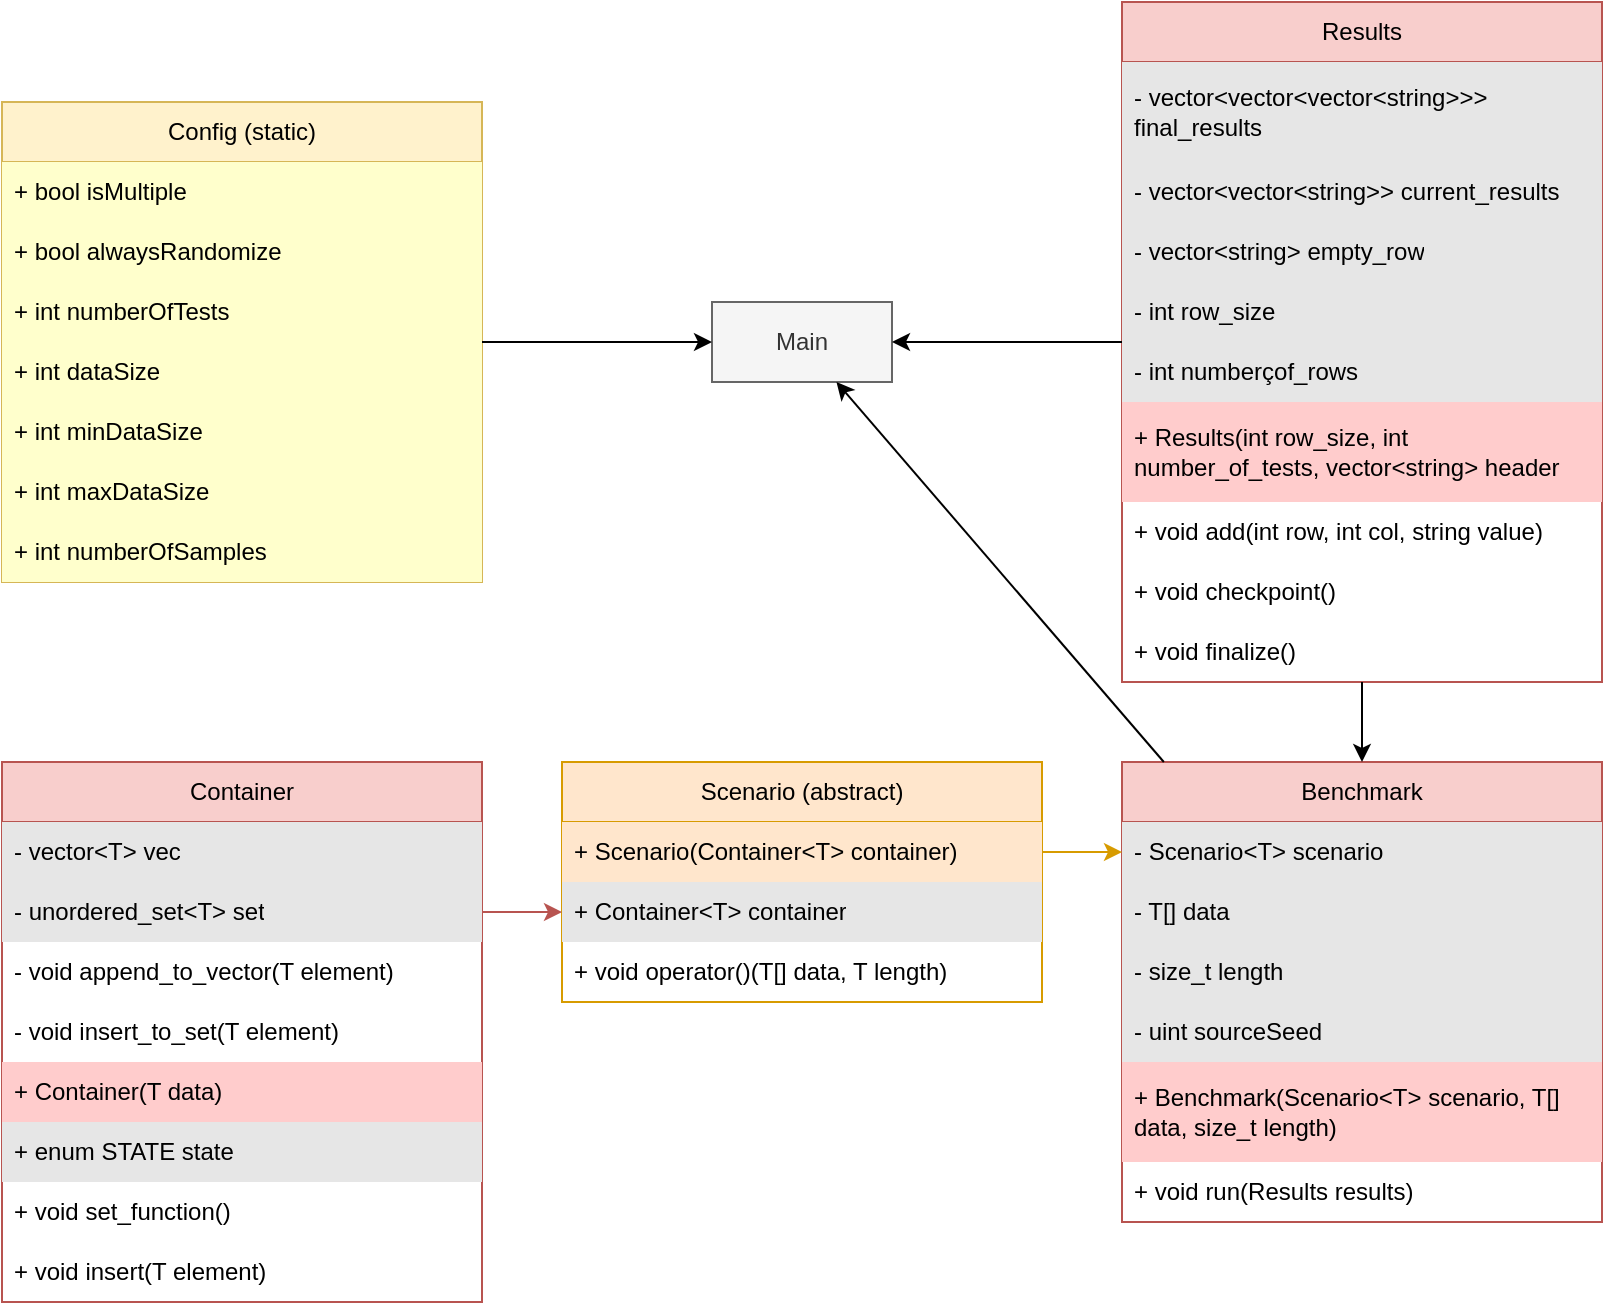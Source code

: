 <mxfile version="21.3.4" type="device">
  <diagram name="Page-1" id="IdcVTsIILCkr47Mp4EUd">
    <mxGraphModel dx="1434" dy="1933" grid="1" gridSize="10" guides="1" tooltips="1" connect="1" arrows="1" fold="1" page="1" pageScale="1" pageWidth="827" pageHeight="1169" math="0" shadow="0">
      <root>
        <mxCell id="0" />
        <mxCell id="1" parent="0" />
        <mxCell id="bR16bPpwIFDekeMBMZtS-1" value="Container" style="swimlane;fontStyle=0;childLayout=stackLayout;horizontal=1;startSize=30;horizontalStack=0;resizeParent=1;resizeParentMax=0;resizeLast=0;collapsible=1;marginBottom=0;whiteSpace=wrap;html=1;fillColor=#f8cecc;strokeColor=#b85450;" parent="1" vertex="1">
          <mxGeometry x="80" y="240" width="240" height="270" as="geometry" />
        </mxCell>
        <mxCell id="bR16bPpwIFDekeMBMZtS-2" value="- vector&amp;lt;T&amp;gt; vec" style="text;strokeColor=none;fillColor=#E6E6E6;align=left;verticalAlign=middle;spacingLeft=4;spacingRight=4;overflow=hidden;points=[[0,0.5],[1,0.5]];portConstraint=eastwest;rotatable=0;whiteSpace=wrap;html=1;" parent="bR16bPpwIFDekeMBMZtS-1" vertex="1">
          <mxGeometry y="30" width="240" height="30" as="geometry" />
        </mxCell>
        <mxCell id="bR16bPpwIFDekeMBMZtS-5" value="- unordered_set&amp;lt;T&amp;gt; set" style="text;strokeColor=none;fillColor=#E6E6E6;align=left;verticalAlign=middle;spacingLeft=4;spacingRight=4;overflow=hidden;points=[[0,0.5],[1,0.5]];portConstraint=eastwest;rotatable=0;whiteSpace=wrap;html=1;" parent="bR16bPpwIFDekeMBMZtS-1" vertex="1">
          <mxGeometry y="60" width="240" height="30" as="geometry" />
        </mxCell>
        <mxCell id="bR16bPpwIFDekeMBMZtS-6" value="- void append_to_vector(T element)" style="text;strokeColor=none;fillColor=none;align=left;verticalAlign=middle;spacingLeft=4;spacingRight=4;overflow=hidden;points=[[0,0.5],[1,0.5]];portConstraint=eastwest;rotatable=0;whiteSpace=wrap;html=1;" parent="bR16bPpwIFDekeMBMZtS-1" vertex="1">
          <mxGeometry y="90" width="240" height="30" as="geometry" />
        </mxCell>
        <mxCell id="bR16bPpwIFDekeMBMZtS-8" value="- void insert_to_set(T element)" style="text;strokeColor=none;fillColor=none;align=left;verticalAlign=middle;spacingLeft=4;spacingRight=4;overflow=hidden;points=[[0,0.5],[1,0.5]];portConstraint=eastwest;rotatable=0;whiteSpace=wrap;html=1;" parent="bR16bPpwIFDekeMBMZtS-1" vertex="1">
          <mxGeometry y="120" width="240" height="30" as="geometry" />
        </mxCell>
        <mxCell id="bR16bPpwIFDekeMBMZtS-11" value="+ Container(T data)" style="text;strokeColor=none;fillColor=#FFCCCC;align=left;verticalAlign=middle;spacingLeft=4;spacingRight=4;overflow=hidden;points=[[0,0.5],[1,0.5]];portConstraint=eastwest;rotatable=0;whiteSpace=wrap;html=1;" parent="bR16bPpwIFDekeMBMZtS-1" vertex="1">
          <mxGeometry y="150" width="240" height="30" as="geometry" />
        </mxCell>
        <mxCell id="bR16bPpwIFDekeMBMZtS-7" value="+ enum STATE state" style="text;strokeColor=none;fillColor=#E6E6E6;align=left;verticalAlign=middle;spacingLeft=4;spacingRight=4;overflow=hidden;points=[[0,0.5],[1,0.5]];portConstraint=eastwest;rotatable=0;whiteSpace=wrap;html=1;" parent="bR16bPpwIFDekeMBMZtS-1" vertex="1">
          <mxGeometry y="180" width="240" height="30" as="geometry" />
        </mxCell>
        <mxCell id="bR16bPpwIFDekeMBMZtS-9" value="+ void set_function()" style="text;strokeColor=none;fillColor=none;align=left;verticalAlign=middle;spacingLeft=4;spacingRight=4;overflow=hidden;points=[[0,0.5],[1,0.5]];portConstraint=eastwest;rotatable=0;whiteSpace=wrap;html=1;" parent="bR16bPpwIFDekeMBMZtS-1" vertex="1">
          <mxGeometry y="210" width="240" height="30" as="geometry" />
        </mxCell>
        <mxCell id="bR16bPpwIFDekeMBMZtS-10" value="+ void insert(T element)" style="text;strokeColor=none;fillColor=none;align=left;verticalAlign=middle;spacingLeft=4;spacingRight=4;overflow=hidden;points=[[0,0.5],[1,0.5]];portConstraint=eastwest;rotatable=0;whiteSpace=wrap;html=1;" parent="bR16bPpwIFDekeMBMZtS-1" vertex="1">
          <mxGeometry y="240" width="240" height="30" as="geometry" />
        </mxCell>
        <mxCell id="bR16bPpwIFDekeMBMZtS-12" value="Scenario (abstract)" style="swimlane;fontStyle=0;childLayout=stackLayout;horizontal=1;startSize=30;horizontalStack=0;resizeParent=1;resizeParentMax=0;resizeLast=0;collapsible=1;marginBottom=0;whiteSpace=wrap;html=1;fillColor=#ffe6cc;strokeColor=#d79b00;" parent="1" vertex="1">
          <mxGeometry x="360" y="240" width="240" height="120" as="geometry" />
        </mxCell>
        <mxCell id="bR16bPpwIFDekeMBMZtS-17" value="+ Scenario(Container&amp;lt;T&amp;gt; container)" style="text;strokeColor=none;fillColor=#FFE6CC;align=left;verticalAlign=middle;spacingLeft=4;spacingRight=4;overflow=hidden;points=[[0,0.5],[1,0.5]];portConstraint=eastwest;rotatable=0;whiteSpace=wrap;html=1;" parent="bR16bPpwIFDekeMBMZtS-12" vertex="1">
          <mxGeometry y="30" width="240" height="30" as="geometry" />
        </mxCell>
        <mxCell id="bR16bPpwIFDekeMBMZtS-18" value="+ Container&amp;lt;T&amp;gt; container" style="text;strokeColor=none;fillColor=#E6E6E6;align=left;verticalAlign=middle;spacingLeft=4;spacingRight=4;overflow=hidden;points=[[0,0.5],[1,0.5]];portConstraint=eastwest;rotatable=0;whiteSpace=wrap;html=1;" parent="bR16bPpwIFDekeMBMZtS-12" vertex="1">
          <mxGeometry y="60" width="240" height="30" as="geometry" />
        </mxCell>
        <mxCell id="bR16bPpwIFDekeMBMZtS-19" value="+ void operator()(T[] data, T length)" style="text;strokeColor=none;fillColor=none;align=left;verticalAlign=middle;spacingLeft=4;spacingRight=4;overflow=hidden;points=[[0,0.5],[1,0.5]];portConstraint=eastwest;rotatable=0;whiteSpace=wrap;html=1;" parent="bR16bPpwIFDekeMBMZtS-12" vertex="1">
          <mxGeometry y="90" width="240" height="30" as="geometry" />
        </mxCell>
        <mxCell id="bR16bPpwIFDekeMBMZtS-23" value="" style="endArrow=classic;html=1;rounded=0;entryX=0;entryY=0.5;entryDx=0;entryDy=0;exitX=1;exitY=0.5;exitDx=0;exitDy=0;fillColor=#f8cecc;strokeColor=#b85450;" parent="1" source="bR16bPpwIFDekeMBMZtS-5" target="bR16bPpwIFDekeMBMZtS-18" edge="1">
          <mxGeometry width="50" height="50" relative="1" as="geometry">
            <mxPoint x="260" y="380" as="sourcePoint" />
            <mxPoint x="310" y="330" as="targetPoint" />
          </mxGeometry>
        </mxCell>
        <mxCell id="bR16bPpwIFDekeMBMZtS-26" value="Benchmark" style="swimlane;fontStyle=0;childLayout=stackLayout;horizontal=1;startSize=30;horizontalStack=0;resizeParent=1;resizeParentMax=0;resizeLast=0;collapsible=1;marginBottom=0;whiteSpace=wrap;html=1;fillColor=#f8cecc;strokeColor=#b85450;" parent="1" vertex="1">
          <mxGeometry x="640" y="240" width="240" height="230" as="geometry" />
        </mxCell>
        <mxCell id="bR16bPpwIFDekeMBMZtS-27" value="- Scenario&amp;lt;T&amp;gt; scenario" style="text;strokeColor=none;fillColor=#E6E6E6;align=left;verticalAlign=middle;spacingLeft=4;spacingRight=4;overflow=hidden;points=[[0,0.5],[1,0.5]];portConstraint=eastwest;rotatable=0;whiteSpace=wrap;html=1;" parent="bR16bPpwIFDekeMBMZtS-26" vertex="1">
          <mxGeometry y="30" width="240" height="30" as="geometry" />
        </mxCell>
        <mxCell id="bR16bPpwIFDekeMBMZtS-28" value="- T[] data" style="text;strokeColor=none;fillColor=#E6E6E6;align=left;verticalAlign=middle;spacingLeft=4;spacingRight=4;overflow=hidden;points=[[0,0.5],[1,0.5]];portConstraint=eastwest;rotatable=0;whiteSpace=wrap;html=1;" parent="bR16bPpwIFDekeMBMZtS-26" vertex="1">
          <mxGeometry y="60" width="240" height="30" as="geometry" />
        </mxCell>
        <mxCell id="bR16bPpwIFDekeMBMZtS-29" value="- size_t length" style="text;strokeColor=none;fillColor=#E6E6E6;align=left;verticalAlign=middle;spacingLeft=4;spacingRight=4;overflow=hidden;points=[[0,0.5],[1,0.5]];portConstraint=eastwest;rotatable=0;whiteSpace=wrap;html=1;" parent="bR16bPpwIFDekeMBMZtS-26" vertex="1">
          <mxGeometry y="90" width="240" height="30" as="geometry" />
        </mxCell>
        <mxCell id="-Pky1ujkZus0N3in0PcH-8" value="- uint sourceSeed" style="text;strokeColor=none;fillColor=#E6E6E6;align=left;verticalAlign=middle;spacingLeft=4;spacingRight=4;overflow=hidden;points=[[0,0.5],[1,0.5]];portConstraint=eastwest;rotatable=0;whiteSpace=wrap;html=1;" vertex="1" parent="bR16bPpwIFDekeMBMZtS-26">
          <mxGeometry y="120" width="240" height="30" as="geometry" />
        </mxCell>
        <mxCell id="bR16bPpwIFDekeMBMZtS-31" value="+ Benchmark(Scenario&amp;lt;T&amp;gt; scenario, T[] data, size_t length)" style="text;strokeColor=none;fillColor=#FFCCCC;align=left;verticalAlign=middle;spacingLeft=4;spacingRight=4;overflow=hidden;points=[[0,0.5],[1,0.5]];portConstraint=eastwest;rotatable=0;whiteSpace=wrap;html=1;" parent="bR16bPpwIFDekeMBMZtS-26" vertex="1">
          <mxGeometry y="150" width="240" height="50" as="geometry" />
        </mxCell>
        <mxCell id="bR16bPpwIFDekeMBMZtS-32" value="+ void run(Results results)" style="text;strokeColor=none;fillColor=none;align=left;verticalAlign=middle;spacingLeft=4;spacingRight=4;overflow=hidden;points=[[0,0.5],[1,0.5]];portConstraint=eastwest;rotatable=0;whiteSpace=wrap;html=1;" parent="bR16bPpwIFDekeMBMZtS-26" vertex="1">
          <mxGeometry y="200" width="240" height="30" as="geometry" />
        </mxCell>
        <mxCell id="bR16bPpwIFDekeMBMZtS-35" value="" style="endArrow=classic;html=1;rounded=0;entryX=0;entryY=0.5;entryDx=0;entryDy=0;exitX=1;exitY=0.5;exitDx=0;exitDy=0;fillColor=#ffe6cc;strokeColor=#d79b00;" parent="1" source="bR16bPpwIFDekeMBMZtS-17" target="bR16bPpwIFDekeMBMZtS-27" edge="1">
          <mxGeometry width="50" height="50" relative="1" as="geometry">
            <mxPoint x="330" y="370" as="sourcePoint" />
            <mxPoint x="370" y="365" as="targetPoint" />
          </mxGeometry>
        </mxCell>
        <mxCell id="UTkcvehaJe5GXDhAlZxb-1" value="Config (static)" style="swimlane;fontStyle=0;childLayout=stackLayout;horizontal=1;startSize=30;horizontalStack=0;resizeParent=1;resizeParentMax=0;resizeLast=0;collapsible=1;marginBottom=0;whiteSpace=wrap;html=1;fillColor=#fff2cc;strokeColor=#d6b656;" parent="1" vertex="1">
          <mxGeometry x="80" y="-90" width="240" height="240" as="geometry" />
        </mxCell>
        <mxCell id="-Pky1ujkZus0N3in0PcH-1" value="+ bool isMultiple" style="text;align=left;verticalAlign=middle;spacingLeft=4;spacingRight=4;overflow=hidden;points=[[0,0.5],[1,0.5]];portConstraint=eastwest;rotatable=0;whiteSpace=wrap;html=1;fillColor=#FFFFCC;" vertex="1" parent="UTkcvehaJe5GXDhAlZxb-1">
          <mxGeometry y="30" width="240" height="30" as="geometry" />
        </mxCell>
        <mxCell id="-Pky1ujkZus0N3in0PcH-3" value="+ bool alwaysRandomize" style="text;align=left;verticalAlign=middle;spacingLeft=4;spacingRight=4;overflow=hidden;points=[[0,0.5],[1,0.5]];portConstraint=eastwest;rotatable=0;whiteSpace=wrap;html=1;fillColor=#FFFFCC;" vertex="1" parent="UTkcvehaJe5GXDhAlZxb-1">
          <mxGeometry y="60" width="240" height="30" as="geometry" />
        </mxCell>
        <mxCell id="-Pky1ujkZus0N3in0PcH-6" value="+ int numberOfTests" style="text;align=left;verticalAlign=middle;spacingLeft=4;spacingRight=4;overflow=hidden;points=[[0,0.5],[1,0.5]];portConstraint=eastwest;rotatable=0;whiteSpace=wrap;html=1;fillColor=#FFFFCC;" vertex="1" parent="UTkcvehaJe5GXDhAlZxb-1">
          <mxGeometry y="90" width="240" height="30" as="geometry" />
        </mxCell>
        <mxCell id="-Pky1ujkZus0N3in0PcH-7" value="+ int dataSize" style="text;align=left;verticalAlign=middle;spacingLeft=4;spacingRight=4;overflow=hidden;points=[[0,0.5],[1,0.5]];portConstraint=eastwest;rotatable=0;whiteSpace=wrap;html=1;fillColor=#FFFFCC;" vertex="1" parent="UTkcvehaJe5GXDhAlZxb-1">
          <mxGeometry y="120" width="240" height="30" as="geometry" />
        </mxCell>
        <mxCell id="-Pky1ujkZus0N3in0PcH-4" value="+ int minDataSize" style="text;align=left;verticalAlign=middle;spacingLeft=4;spacingRight=4;overflow=hidden;points=[[0,0.5],[1,0.5]];portConstraint=eastwest;rotatable=0;whiteSpace=wrap;html=1;fillColor=#FFFFCC;" vertex="1" parent="UTkcvehaJe5GXDhAlZxb-1">
          <mxGeometry y="150" width="240" height="30" as="geometry" />
        </mxCell>
        <mxCell id="-Pky1ujkZus0N3in0PcH-5" value="+ int maxDataSize" style="text;align=left;verticalAlign=middle;spacingLeft=4;spacingRight=4;overflow=hidden;points=[[0,0.5],[1,0.5]];portConstraint=eastwest;rotatable=0;whiteSpace=wrap;html=1;fillColor=#FFFFCC;" vertex="1" parent="UTkcvehaJe5GXDhAlZxb-1">
          <mxGeometry y="180" width="240" height="30" as="geometry" />
        </mxCell>
        <mxCell id="-Pky1ujkZus0N3in0PcH-2" value="+ int numberOfSamples" style="text;align=left;verticalAlign=middle;spacingLeft=4;spacingRight=4;overflow=hidden;points=[[0,0.5],[1,0.5]];portConstraint=eastwest;rotatable=0;whiteSpace=wrap;html=1;fillColor=#FFFFCC;" vertex="1" parent="UTkcvehaJe5GXDhAlZxb-1">
          <mxGeometry y="210" width="240" height="30" as="geometry" />
        </mxCell>
        <mxCell id="-Pky1ujkZus0N3in0PcH-9" value="Results" style="swimlane;fontStyle=0;childLayout=stackLayout;horizontal=1;startSize=30;horizontalStack=0;resizeParent=1;resizeParentMax=0;resizeLast=0;collapsible=1;marginBottom=0;whiteSpace=wrap;html=1;fillColor=#f8cecc;strokeColor=#b85450;" vertex="1" parent="1">
          <mxGeometry x="640" y="-140" width="240" height="340" as="geometry" />
        </mxCell>
        <mxCell id="-Pky1ujkZus0N3in0PcH-10" value="- vector&amp;lt;vector&amp;lt;vector&amp;lt;string&amp;gt;&amp;gt;&amp;gt; final_results" style="text;strokeColor=none;fillColor=#E6E6E6;align=left;verticalAlign=middle;spacingLeft=4;spacingRight=4;overflow=hidden;points=[[0,0.5],[1,0.5]];portConstraint=eastwest;rotatable=0;whiteSpace=wrap;html=1;" vertex="1" parent="-Pky1ujkZus0N3in0PcH-9">
          <mxGeometry y="30" width="240" height="50" as="geometry" />
        </mxCell>
        <mxCell id="-Pky1ujkZus0N3in0PcH-11" value="- vector&amp;lt;vector&amp;lt;string&amp;gt;&amp;gt; current_results" style="text;strokeColor=none;fillColor=#E6E6E6;align=left;verticalAlign=middle;spacingLeft=4;spacingRight=4;overflow=hidden;points=[[0,0.5],[1,0.5]];portConstraint=eastwest;rotatable=0;whiteSpace=wrap;html=1;" vertex="1" parent="-Pky1ujkZus0N3in0PcH-9">
          <mxGeometry y="80" width="240" height="30" as="geometry" />
        </mxCell>
        <mxCell id="-Pky1ujkZus0N3in0PcH-18" value="- vector&amp;lt;string&amp;gt; empty_row" style="text;strokeColor=none;fillColor=#E6E6E6;align=left;verticalAlign=middle;spacingLeft=4;spacingRight=4;overflow=hidden;points=[[0,0.5],[1,0.5]];portConstraint=eastwest;rotatable=0;whiteSpace=wrap;html=1;" vertex="1" parent="-Pky1ujkZus0N3in0PcH-9">
          <mxGeometry y="110" width="240" height="30" as="geometry" />
        </mxCell>
        <mxCell id="-Pky1ujkZus0N3in0PcH-19" value="- int row_size" style="text;strokeColor=none;fillColor=#E6E6E6;align=left;verticalAlign=middle;spacingLeft=4;spacingRight=4;overflow=hidden;points=[[0,0.5],[1,0.5]];portConstraint=eastwest;rotatable=0;whiteSpace=wrap;html=1;" vertex="1" parent="-Pky1ujkZus0N3in0PcH-9">
          <mxGeometry y="140" width="240" height="30" as="geometry" />
        </mxCell>
        <mxCell id="-Pky1ujkZus0N3in0PcH-20" value="- int numberçof_rows" style="text;strokeColor=none;fillColor=#E6E6E6;align=left;verticalAlign=middle;spacingLeft=4;spacingRight=4;overflow=hidden;points=[[0,0.5],[1,0.5]];portConstraint=eastwest;rotatable=0;whiteSpace=wrap;html=1;" vertex="1" parent="-Pky1ujkZus0N3in0PcH-9">
          <mxGeometry y="170" width="240" height="30" as="geometry" />
        </mxCell>
        <mxCell id="-Pky1ujkZus0N3in0PcH-14" value="+ Results(int row_size, int number_of_tests, vector&amp;lt;string&amp;gt; header" style="text;strokeColor=none;fillColor=#FFCCCC;align=left;verticalAlign=middle;spacingLeft=4;spacingRight=4;overflow=hidden;points=[[0,0.5],[1,0.5]];portConstraint=eastwest;rotatable=0;whiteSpace=wrap;html=1;" vertex="1" parent="-Pky1ujkZus0N3in0PcH-9">
          <mxGeometry y="200" width="240" height="50" as="geometry" />
        </mxCell>
        <mxCell id="-Pky1ujkZus0N3in0PcH-16" value="+ void add(int row, int col, string value)" style="text;strokeColor=none;fillColor=none;align=left;verticalAlign=middle;spacingLeft=4;spacingRight=4;overflow=hidden;points=[[0,0.5],[1,0.5]];portConstraint=eastwest;rotatable=0;whiteSpace=wrap;html=1;" vertex="1" parent="-Pky1ujkZus0N3in0PcH-9">
          <mxGeometry y="250" width="240" height="30" as="geometry" />
        </mxCell>
        <mxCell id="-Pky1ujkZus0N3in0PcH-17" value="+ void checkpoint()" style="text;strokeColor=none;fillColor=none;align=left;verticalAlign=middle;spacingLeft=4;spacingRight=4;overflow=hidden;points=[[0,0.5],[1,0.5]];portConstraint=eastwest;rotatable=0;whiteSpace=wrap;html=1;" vertex="1" parent="-Pky1ujkZus0N3in0PcH-9">
          <mxGeometry y="280" width="240" height="30" as="geometry" />
        </mxCell>
        <mxCell id="-Pky1ujkZus0N3in0PcH-21" value="+ void finalize()" style="text;strokeColor=none;fillColor=none;align=left;verticalAlign=middle;spacingLeft=4;spacingRight=4;overflow=hidden;points=[[0,0.5],[1,0.5]];portConstraint=eastwest;rotatable=0;whiteSpace=wrap;html=1;" vertex="1" parent="-Pky1ujkZus0N3in0PcH-9">
          <mxGeometry y="310" width="240" height="30" as="geometry" />
        </mxCell>
        <mxCell id="-Pky1ujkZus0N3in0PcH-22" value="Main" style="rounded=0;whiteSpace=wrap;html=1;fillColor=#f5f5f5;fontColor=#333333;strokeColor=#666666;" vertex="1" parent="1">
          <mxGeometry x="435" y="10" width="90" height="40" as="geometry" />
        </mxCell>
        <mxCell id="-Pky1ujkZus0N3in0PcH-23" value="" style="endArrow=classic;html=1;rounded=0;" edge="1" parent="1" source="UTkcvehaJe5GXDhAlZxb-1" target="-Pky1ujkZus0N3in0PcH-22">
          <mxGeometry width="50" height="50" relative="1" as="geometry">
            <mxPoint x="610" y="295" as="sourcePoint" />
            <mxPoint x="650" y="295" as="targetPoint" />
          </mxGeometry>
        </mxCell>
        <mxCell id="-Pky1ujkZus0N3in0PcH-25" value="" style="endArrow=classic;html=1;rounded=0;" edge="1" parent="1" source="-Pky1ujkZus0N3in0PcH-9" target="-Pky1ujkZus0N3in0PcH-22">
          <mxGeometry width="50" height="50" relative="1" as="geometry">
            <mxPoint x="730" y="31" as="sourcePoint" />
            <mxPoint x="780" y="15" as="targetPoint" />
          </mxGeometry>
        </mxCell>
        <mxCell id="-Pky1ujkZus0N3in0PcH-26" value="" style="endArrow=classic;html=1;rounded=0;" edge="1" parent="1" source="-Pky1ujkZus0N3in0PcH-9" target="bR16bPpwIFDekeMBMZtS-26">
          <mxGeometry width="50" height="50" relative="1" as="geometry">
            <mxPoint x="930" y="117" as="sourcePoint" />
            <mxPoint x="843" y="20" as="targetPoint" />
          </mxGeometry>
        </mxCell>
        <mxCell id="-Pky1ujkZus0N3in0PcH-27" value="" style="endArrow=classic;html=1;rounded=0;" edge="1" parent="1" source="bR16bPpwIFDekeMBMZtS-26" target="-Pky1ujkZus0N3in0PcH-22">
          <mxGeometry width="50" height="50" relative="1" as="geometry">
            <mxPoint x="730" y="31" as="sourcePoint" />
            <mxPoint x="780" y="15" as="targetPoint" />
          </mxGeometry>
        </mxCell>
      </root>
    </mxGraphModel>
  </diagram>
</mxfile>
